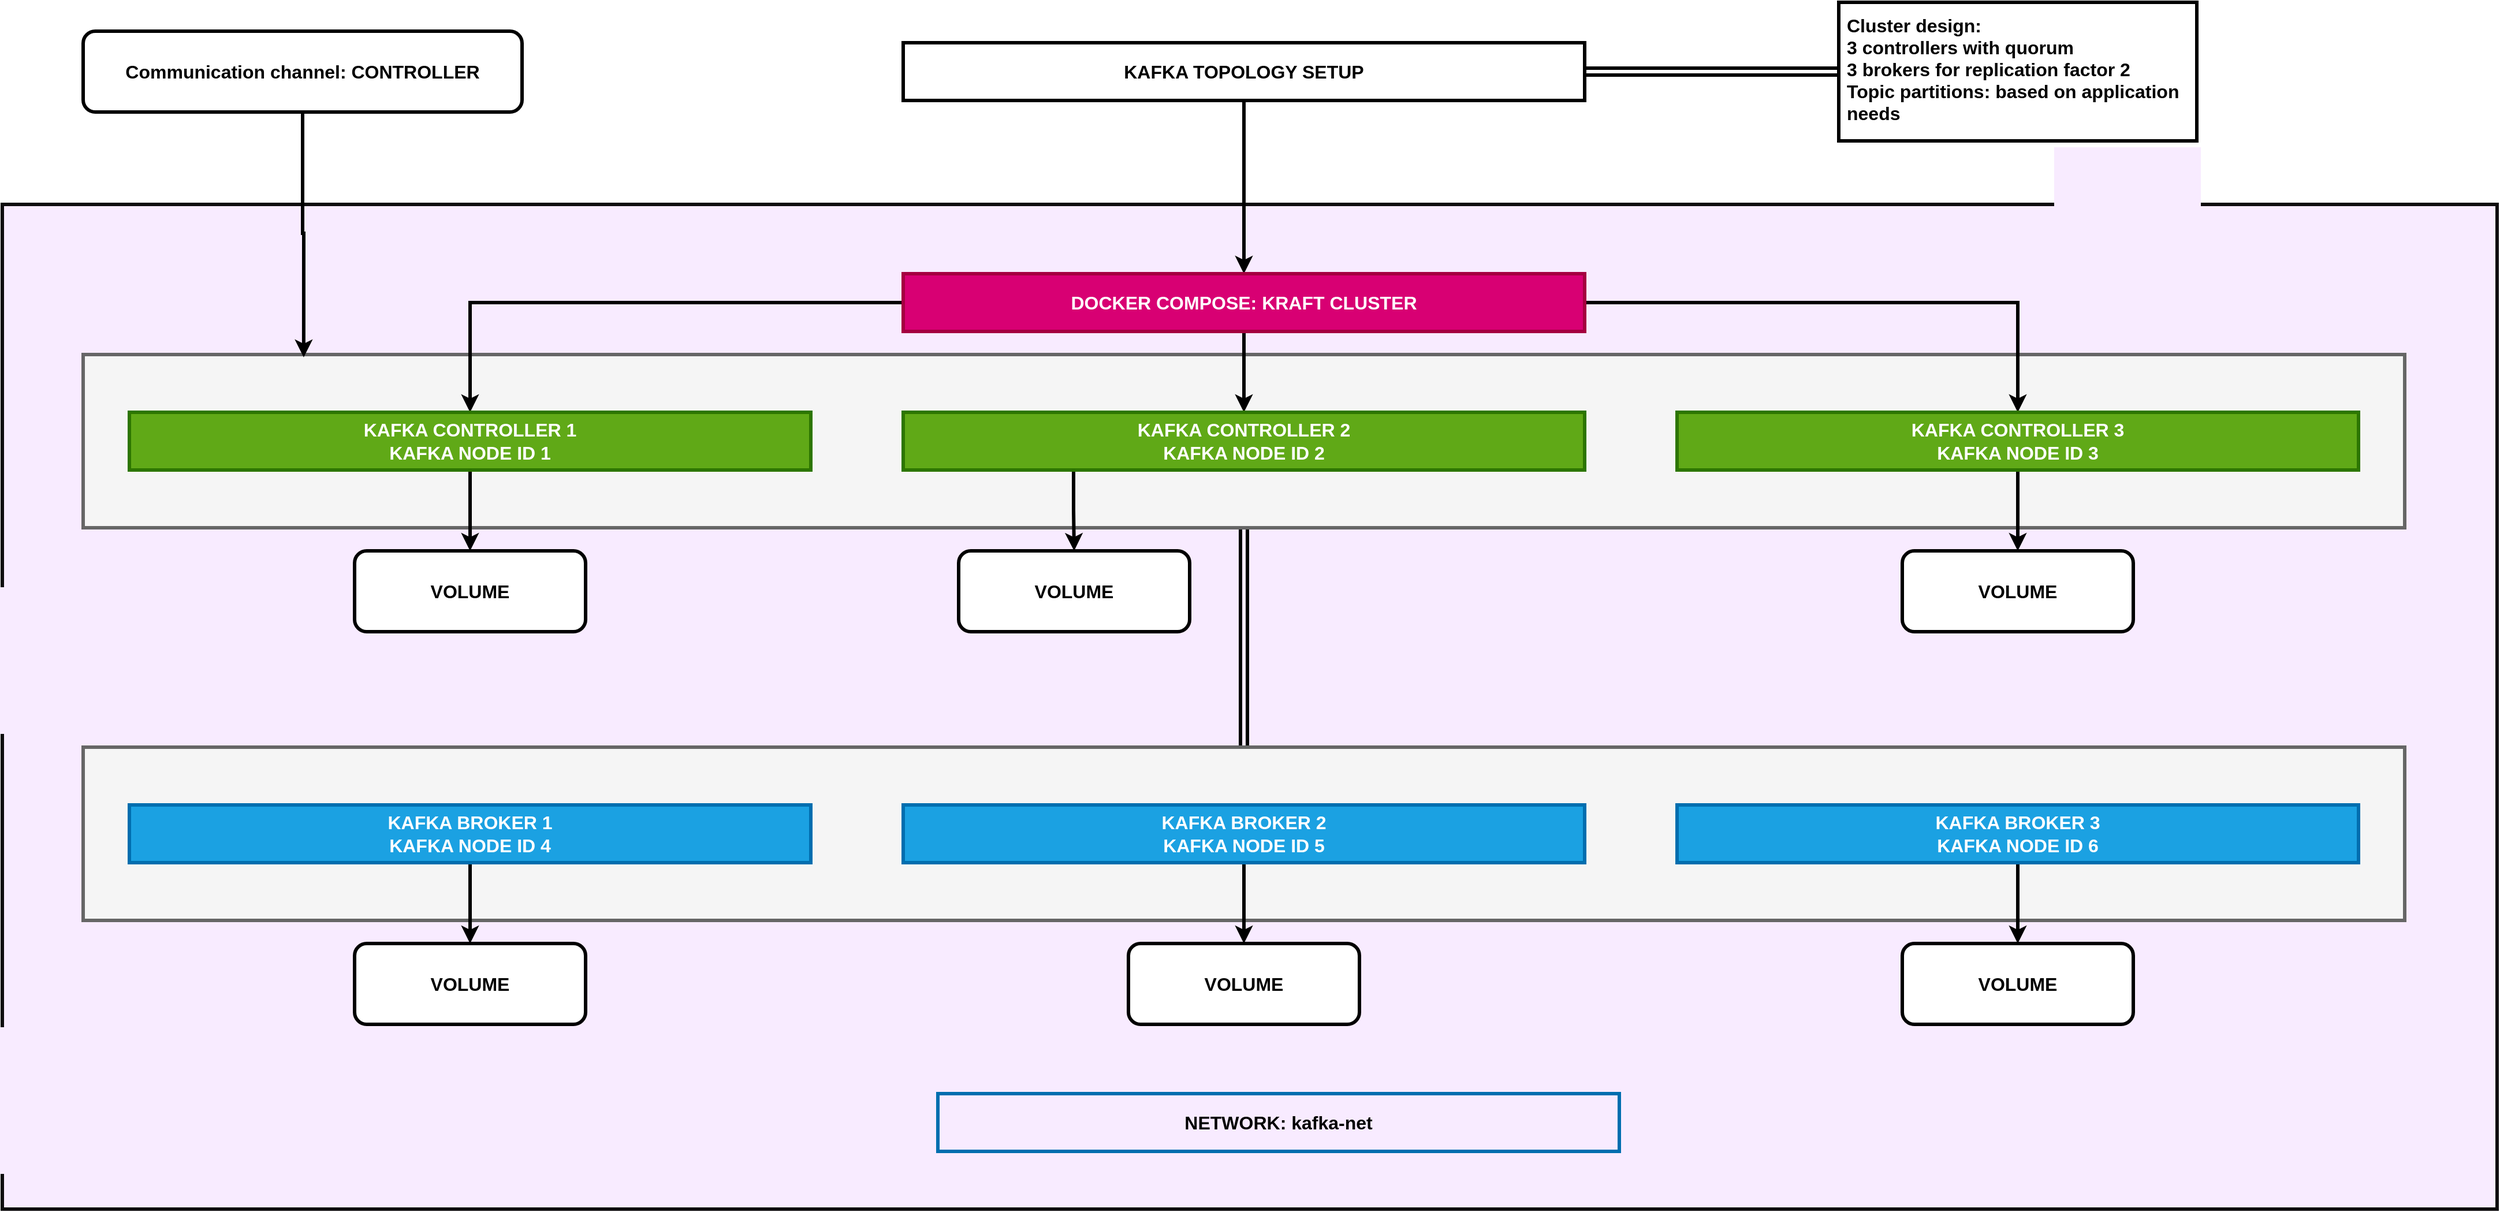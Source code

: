 <mxfile>
    <diagram name="Page-1" id="VRGYmoF9sdT095P-46xx">
        <mxGraphModel dx="1916" dy="2840" grid="1" gridSize="10" guides="1" tooltips="1" connect="1" arrows="1" fold="1" page="1" pageScale="1" pageWidth="850" pageHeight="1100" math="0" shadow="0">
            <root>
                <mxCell id="0"/>
                <mxCell id="1" parent="0"/>
                <mxCell id="Wdqpl3CdpJsHmuXEMJ47-38" value="" style="rounded=0;whiteSpace=wrap;html=1;strokeColor=#0E0C0E;strokeWidth=3;align=center;verticalAlign=middle;fontFamily=Helvetica;fontSize=16;fontStyle=1;fillColor=#F8EBFF;" parent="1" vertex="1">
                    <mxGeometry x="-780" y="-1900" width="2160" height="870" as="geometry"/>
                </mxCell>
                <mxCell id="Wdqpl3CdpJsHmuXEMJ47-16" style="edgeStyle=orthogonalEdgeStyle;shape=link;rounded=0;orthogonalLoop=1;jettySize=auto;html=1;entryX=0.5;entryY=1;entryDx=0;entryDy=0;strokeColor=default;strokeWidth=3;align=center;verticalAlign=middle;fontFamily=Helvetica;fontSize=16;fontColor=default;fontStyle=1;labelBackgroundColor=default;endArrow=classic;" parent="1" source="Wdqpl3CdpJsHmuXEMJ47-15" target="Wdqpl3CdpJsHmuXEMJ47-14" edge="1">
                    <mxGeometry relative="1" as="geometry"/>
                </mxCell>
                <mxCell id="Wdqpl3CdpJsHmuXEMJ47-15" value="" style="rounded=0;whiteSpace=wrap;html=1;fontStyle=1;fontSize=16;strokeWidth=3;fillColor=#f5f5f5;fontColor=#333333;strokeColor=#666666;" parent="1" vertex="1">
                    <mxGeometry x="-710" y="-1430" width="2010" height="150" as="geometry"/>
                </mxCell>
                <mxCell id="Wdqpl3CdpJsHmuXEMJ47-14" value="" style="rounded=0;whiteSpace=wrap;html=1;fontStyle=1;fontSize=16;strokeWidth=3;fillColor=#f5f5f5;fontColor=#333333;strokeColor=#666666;" parent="1" vertex="1">
                    <mxGeometry x="-710" y="-1770" width="2010" height="150" as="geometry"/>
                </mxCell>
                <mxCell id="Wdqpl3CdpJsHmuXEMJ47-4" style="edgeStyle=orthogonalEdgeStyle;rounded=0;orthogonalLoop=1;jettySize=auto;html=1;strokeWidth=3;" parent="1" source="Wdqpl3CdpJsHmuXEMJ47-2" target="Wdqpl3CdpJsHmuXEMJ47-3" edge="1">
                    <mxGeometry relative="1" as="geometry"/>
                </mxCell>
                <mxCell id="Wdqpl3CdpJsHmuXEMJ47-37" style="edgeStyle=orthogonalEdgeStyle;shape=link;rounded=0;orthogonalLoop=1;jettySize=auto;html=1;entryX=0;entryY=0.5;entryDx=0;entryDy=0;strokeColor=default;strokeWidth=3;align=center;verticalAlign=middle;fontFamily=Helvetica;fontSize=16;fontColor=default;fontStyle=1;labelBackgroundColor=default;endArrow=classic;" parent="1" source="Wdqpl3CdpJsHmuXEMJ47-2" target="Wdqpl3CdpJsHmuXEMJ47-35" edge="1">
                    <mxGeometry relative="1" as="geometry"/>
                </mxCell>
                <mxCell id="Wdqpl3CdpJsHmuXEMJ47-2" value="KAFKA TOPOLOGY SETUP" style="rounded=0;whiteSpace=wrap;html=1;fontStyle=1;fontSize=16;strokeWidth=3;" parent="1" vertex="1">
                    <mxGeometry y="-2040" width="590" height="50" as="geometry"/>
                </mxCell>
                <mxCell id="Wdqpl3CdpJsHmuXEMJ47-8" style="edgeStyle=orthogonalEdgeStyle;shape=connector;rounded=0;orthogonalLoop=1;jettySize=auto;html=1;entryX=0.5;entryY=0;entryDx=0;entryDy=0;strokeColor=default;strokeWidth=3;align=center;verticalAlign=middle;fontFamily=Helvetica;fontSize=16;fontColor=default;fontStyle=1;labelBackgroundColor=default;endArrow=classic;" parent="1" source="Wdqpl3CdpJsHmuXEMJ47-3" target="Wdqpl3CdpJsHmuXEMJ47-7" edge="1">
                    <mxGeometry relative="1" as="geometry"/>
                </mxCell>
                <mxCell id="Wdqpl3CdpJsHmuXEMJ47-9" style="edgeStyle=orthogonalEdgeStyle;shape=connector;rounded=0;orthogonalLoop=1;jettySize=auto;html=1;strokeColor=default;strokeWidth=3;align=center;verticalAlign=middle;fontFamily=Helvetica;fontSize=16;fontColor=default;fontStyle=1;labelBackgroundColor=default;endArrow=classic;" parent="1" source="Wdqpl3CdpJsHmuXEMJ47-3" target="Wdqpl3CdpJsHmuXEMJ47-6" edge="1">
                    <mxGeometry relative="1" as="geometry"/>
                </mxCell>
                <mxCell id="Wdqpl3CdpJsHmuXEMJ47-10" style="edgeStyle=orthogonalEdgeStyle;shape=connector;rounded=0;orthogonalLoop=1;jettySize=auto;html=1;strokeColor=default;strokeWidth=3;align=center;verticalAlign=middle;fontFamily=Helvetica;fontSize=16;fontColor=default;fontStyle=1;labelBackgroundColor=default;endArrow=classic;" parent="1" source="Wdqpl3CdpJsHmuXEMJ47-3" target="Wdqpl3CdpJsHmuXEMJ47-5" edge="1">
                    <mxGeometry relative="1" as="geometry"/>
                </mxCell>
                <mxCell id="Wdqpl3CdpJsHmuXEMJ47-3" value="DOCKER COMPOSE: KRAFT CLUSTER" style="rounded=0;whiteSpace=wrap;html=1;fontStyle=1;fontSize=16;strokeWidth=3;fillColor=#d80073;strokeColor=#A50040;fontColor=#ffffff;" parent="1" vertex="1">
                    <mxGeometry y="-1840" width="590" height="50" as="geometry"/>
                </mxCell>
                <mxCell id="Wdqpl3CdpJsHmuXEMJ47-24" style="edgeStyle=orthogonalEdgeStyle;shape=connector;rounded=0;orthogonalLoop=1;jettySize=auto;html=1;strokeColor=default;strokeWidth=3;align=center;verticalAlign=middle;fontFamily=Helvetica;fontSize=16;fontColor=default;fontStyle=1;labelBackgroundColor=default;endArrow=classic;" parent="1" source="Wdqpl3CdpJsHmuXEMJ47-5" target="Wdqpl3CdpJsHmuXEMJ47-17" edge="1">
                    <mxGeometry relative="1" as="geometry"/>
                </mxCell>
                <mxCell id="Wdqpl3CdpJsHmuXEMJ47-5" value="&lt;font style=&quot;color: rgb(255, 255, 255);&quot;&gt;KAFKA CONTROLLER 1&lt;/font&gt;&lt;div&gt;&lt;font style=&quot;color: rgb(255, 255, 255);&quot;&gt;KAFKA NODE ID 1&lt;/font&gt;&lt;/div&gt;" style="rounded=0;whiteSpace=wrap;html=1;fontStyle=1;fontSize=16;strokeWidth=3;fillColor=#60a917;fontColor=#FFFFFF;strokeColor=#2D7600;" parent="1" vertex="1">
                    <mxGeometry x="-670" y="-1720" width="590" height="50" as="geometry"/>
                </mxCell>
                <mxCell id="Wdqpl3CdpJsHmuXEMJ47-23" style="edgeStyle=orthogonalEdgeStyle;shape=connector;rounded=0;orthogonalLoop=1;jettySize=auto;html=1;exitX=0.25;exitY=1;exitDx=0;exitDy=0;entryX=0.5;entryY=0;entryDx=0;entryDy=0;strokeColor=default;strokeWidth=3;align=center;verticalAlign=middle;fontFamily=Helvetica;fontSize=16;fontColor=default;fontStyle=1;labelBackgroundColor=default;endArrow=classic;" parent="1" source="Wdqpl3CdpJsHmuXEMJ47-6" target="Wdqpl3CdpJsHmuXEMJ47-18" edge="1">
                    <mxGeometry relative="1" as="geometry"/>
                </mxCell>
                <mxCell id="Wdqpl3CdpJsHmuXEMJ47-6" value="KAFKA CONTROLLER 2&lt;br&gt;KAFKA NODE ID 2" style="rounded=0;whiteSpace=wrap;html=1;fontStyle=1;fontSize=16;strokeWidth=3;fillColor=#60a917;fontColor=#ffffff;strokeColor=#2D7600;" parent="1" vertex="1">
                    <mxGeometry y="-1720" width="590" height="50" as="geometry"/>
                </mxCell>
                <mxCell id="Wdqpl3CdpJsHmuXEMJ47-22" style="edgeStyle=orthogonalEdgeStyle;shape=connector;rounded=0;orthogonalLoop=1;jettySize=auto;html=1;entryX=0.5;entryY=0;entryDx=0;entryDy=0;strokeColor=default;strokeWidth=3;align=center;verticalAlign=middle;fontFamily=Helvetica;fontSize=16;fontColor=default;fontStyle=1;labelBackgroundColor=default;endArrow=classic;" parent="1" source="Wdqpl3CdpJsHmuXEMJ47-7" target="Wdqpl3CdpJsHmuXEMJ47-19" edge="1">
                    <mxGeometry relative="1" as="geometry"/>
                </mxCell>
                <mxCell id="Wdqpl3CdpJsHmuXEMJ47-7" value="KAFKA CONTROLLER 3&lt;br&gt;KAFKA NODE ID 3" style="rounded=0;whiteSpace=wrap;html=1;fontStyle=1;fontSize=16;strokeWidth=3;fillColor=#60a917;fontColor=#ffffff;strokeColor=#2D7600;" parent="1" vertex="1">
                    <mxGeometry x="670" y="-1720" width="590" height="50" as="geometry"/>
                </mxCell>
                <mxCell id="Wdqpl3CdpJsHmuXEMJ47-30" style="edgeStyle=orthogonalEdgeStyle;shape=connector;rounded=0;orthogonalLoop=1;jettySize=auto;html=1;entryX=0.5;entryY=0;entryDx=0;entryDy=0;strokeColor=default;strokeWidth=3;align=center;verticalAlign=middle;fontFamily=Helvetica;fontSize=16;fontColor=default;fontStyle=1;labelBackgroundColor=default;endArrow=classic;" parent="1" source="Wdqpl3CdpJsHmuXEMJ47-11" target="Wdqpl3CdpJsHmuXEMJ47-25" edge="1">
                    <mxGeometry relative="1" as="geometry"/>
                </mxCell>
                <mxCell id="Wdqpl3CdpJsHmuXEMJ47-11" value="KAFKA BROKER 1&lt;br&gt;KAFKA NODE ID 4" style="rounded=0;whiteSpace=wrap;html=1;fontStyle=1;fontSize=16;strokeWidth=3;fillColor=#1ba1e2;fontColor=#ffffff;strokeColor=#006EAF;" parent="1" vertex="1">
                    <mxGeometry x="-670" y="-1380" width="590" height="50" as="geometry"/>
                </mxCell>
                <mxCell id="Wdqpl3CdpJsHmuXEMJ47-28" style="edgeStyle=orthogonalEdgeStyle;shape=connector;rounded=0;orthogonalLoop=1;jettySize=auto;html=1;entryX=0.5;entryY=0;entryDx=0;entryDy=0;strokeColor=default;strokeWidth=3;align=center;verticalAlign=middle;fontFamily=Helvetica;fontSize=16;fontColor=default;fontStyle=1;labelBackgroundColor=default;endArrow=classic;" parent="1" source="Wdqpl3CdpJsHmuXEMJ47-12" target="Wdqpl3CdpJsHmuXEMJ47-26" edge="1">
                    <mxGeometry relative="1" as="geometry"/>
                </mxCell>
                <mxCell id="Wdqpl3CdpJsHmuXEMJ47-12" value="KAFKA BROKER 2&lt;br&gt;KAFKA NODE ID 5" style="rounded=0;whiteSpace=wrap;html=1;fontStyle=1;fontSize=16;strokeWidth=3;fillColor=#1ba1e2;fontColor=#ffffff;strokeColor=#006EAF;" parent="1" vertex="1">
                    <mxGeometry y="-1380" width="590" height="50" as="geometry"/>
                </mxCell>
                <mxCell id="Wdqpl3CdpJsHmuXEMJ47-29" style="edgeStyle=orthogonalEdgeStyle;shape=connector;rounded=0;orthogonalLoop=1;jettySize=auto;html=1;entryX=0.5;entryY=0;entryDx=0;entryDy=0;strokeColor=default;strokeWidth=3;align=center;verticalAlign=middle;fontFamily=Helvetica;fontSize=16;fontColor=default;fontStyle=1;labelBackgroundColor=default;endArrow=classic;" parent="1" source="Wdqpl3CdpJsHmuXEMJ47-13" target="Wdqpl3CdpJsHmuXEMJ47-27" edge="1">
                    <mxGeometry relative="1" as="geometry"/>
                </mxCell>
                <mxCell id="Wdqpl3CdpJsHmuXEMJ47-13" value="KAFKA BROKER 3&lt;br&gt;KAFKA NODE ID 6" style="rounded=0;whiteSpace=wrap;html=1;fontStyle=1;fontSize=16;strokeWidth=3;fillColor=#1ba1e2;fontColor=#ffffff;strokeColor=#006EAF;" parent="1" vertex="1">
                    <mxGeometry x="670" y="-1380" width="590" height="50" as="geometry"/>
                </mxCell>
                <mxCell id="Wdqpl3CdpJsHmuXEMJ47-17" value="VOLUME" style="rounded=1;whiteSpace=wrap;html=1;strokeColor=default;strokeWidth=3;align=center;verticalAlign=middle;fontFamily=Helvetica;fontSize=16;fontColor=default;fontStyle=1;fillColor=default;" parent="1" vertex="1">
                    <mxGeometry x="-475" y="-1600" width="200" height="70" as="geometry"/>
                </mxCell>
                <mxCell id="Wdqpl3CdpJsHmuXEMJ47-18" value="VOLUME" style="rounded=1;whiteSpace=wrap;html=1;strokeColor=default;strokeWidth=3;align=center;verticalAlign=middle;fontFamily=Helvetica;fontSize=16;fontColor=default;fontStyle=1;fillColor=default;" parent="1" vertex="1">
                    <mxGeometry x="48" y="-1600" width="200" height="70" as="geometry"/>
                </mxCell>
                <mxCell id="Wdqpl3CdpJsHmuXEMJ47-19" value="VOLUME" style="rounded=1;whiteSpace=wrap;html=1;strokeColor=default;strokeWidth=3;align=center;verticalAlign=middle;fontFamily=Helvetica;fontSize=16;fontColor=default;fontStyle=1;fillColor=default;" parent="1" vertex="1">
                    <mxGeometry x="865" y="-1600" width="200" height="70" as="geometry"/>
                </mxCell>
                <mxCell id="Wdqpl3CdpJsHmuXEMJ47-25" value="VOLUME" style="rounded=1;whiteSpace=wrap;html=1;strokeColor=default;strokeWidth=3;align=center;verticalAlign=middle;fontFamily=Helvetica;fontSize=16;fontColor=default;fontStyle=1;fillColor=default;" parent="1" vertex="1">
                    <mxGeometry x="-475" y="-1260" width="200" height="70" as="geometry"/>
                </mxCell>
                <mxCell id="Wdqpl3CdpJsHmuXEMJ47-26" value="VOLUME" style="rounded=1;whiteSpace=wrap;html=1;strokeColor=default;strokeWidth=3;align=center;verticalAlign=middle;fontFamily=Helvetica;fontSize=16;fontColor=default;fontStyle=1;fillColor=default;" parent="1" vertex="1">
                    <mxGeometry x="195" y="-1260" width="200" height="70" as="geometry"/>
                </mxCell>
                <mxCell id="Wdqpl3CdpJsHmuXEMJ47-27" value="VOLUME" style="rounded=1;whiteSpace=wrap;html=1;strokeColor=default;strokeWidth=3;align=center;verticalAlign=middle;fontFamily=Helvetica;fontSize=16;fontColor=default;fontStyle=1;fillColor=default;" parent="1" vertex="1">
                    <mxGeometry x="865" y="-1260" width="200" height="70" as="geometry"/>
                </mxCell>
                <mxCell id="Wdqpl3CdpJsHmuXEMJ47-31" value="Communication channel: CONTROLLER" style="rounded=1;whiteSpace=wrap;html=1;strokeColor=default;strokeWidth=3;align=center;verticalAlign=middle;fontFamily=Helvetica;fontSize=16;fontColor=default;fontStyle=1;fillColor=default;" parent="1" vertex="1">
                    <mxGeometry x="-710" y="-2050" width="380" height="70" as="geometry"/>
                </mxCell>
                <mxCell id="Wdqpl3CdpJsHmuXEMJ47-33" style="edgeStyle=orthogonalEdgeStyle;shape=connector;rounded=0;orthogonalLoop=1;jettySize=auto;html=1;entryX=0.095;entryY=0.016;entryDx=0;entryDy=0;entryPerimeter=0;strokeColor=default;strokeWidth=3;align=center;verticalAlign=middle;fontFamily=Helvetica;fontSize=16;fontColor=default;fontStyle=1;labelBackgroundColor=default;endArrow=classic;" parent="1" source="Wdqpl3CdpJsHmuXEMJ47-31" target="Wdqpl3CdpJsHmuXEMJ47-14" edge="1">
                    <mxGeometry relative="1" as="geometry"/>
                </mxCell>
                <mxCell id="Wdqpl3CdpJsHmuXEMJ47-35" value="Cluster design:&lt;br&gt;3 controllers with quorum&lt;br&gt;3 brokers for replication factor 2&lt;br&gt;Topic partitions: based on application needs" style="rounded=0;whiteSpace=wrap;html=1;fontStyle=1;fontSize=16;strokeWidth=3;align=left;spacingTop=0;spacingLeft=5;spacingBottom=5;" parent="1" vertex="1">
                    <mxGeometry x="810" y="-2075" width="310" height="120" as="geometry"/>
                </mxCell>
                <mxCell id="Wdqpl3CdpJsHmuXEMJ47-39" value="NETWORK: kafka-net" style="rounded=0;whiteSpace=wrap;html=1;fontStyle=1;fontSize=16;strokeWidth=3;fillColor=none;fontColor=default;strokeColor=#006EAF;" parent="1" vertex="1">
                    <mxGeometry x="30" y="-1130" width="590" height="50" as="geometry"/>
                </mxCell>
            </root>
        </mxGraphModel>
    </diagram>
</mxfile>